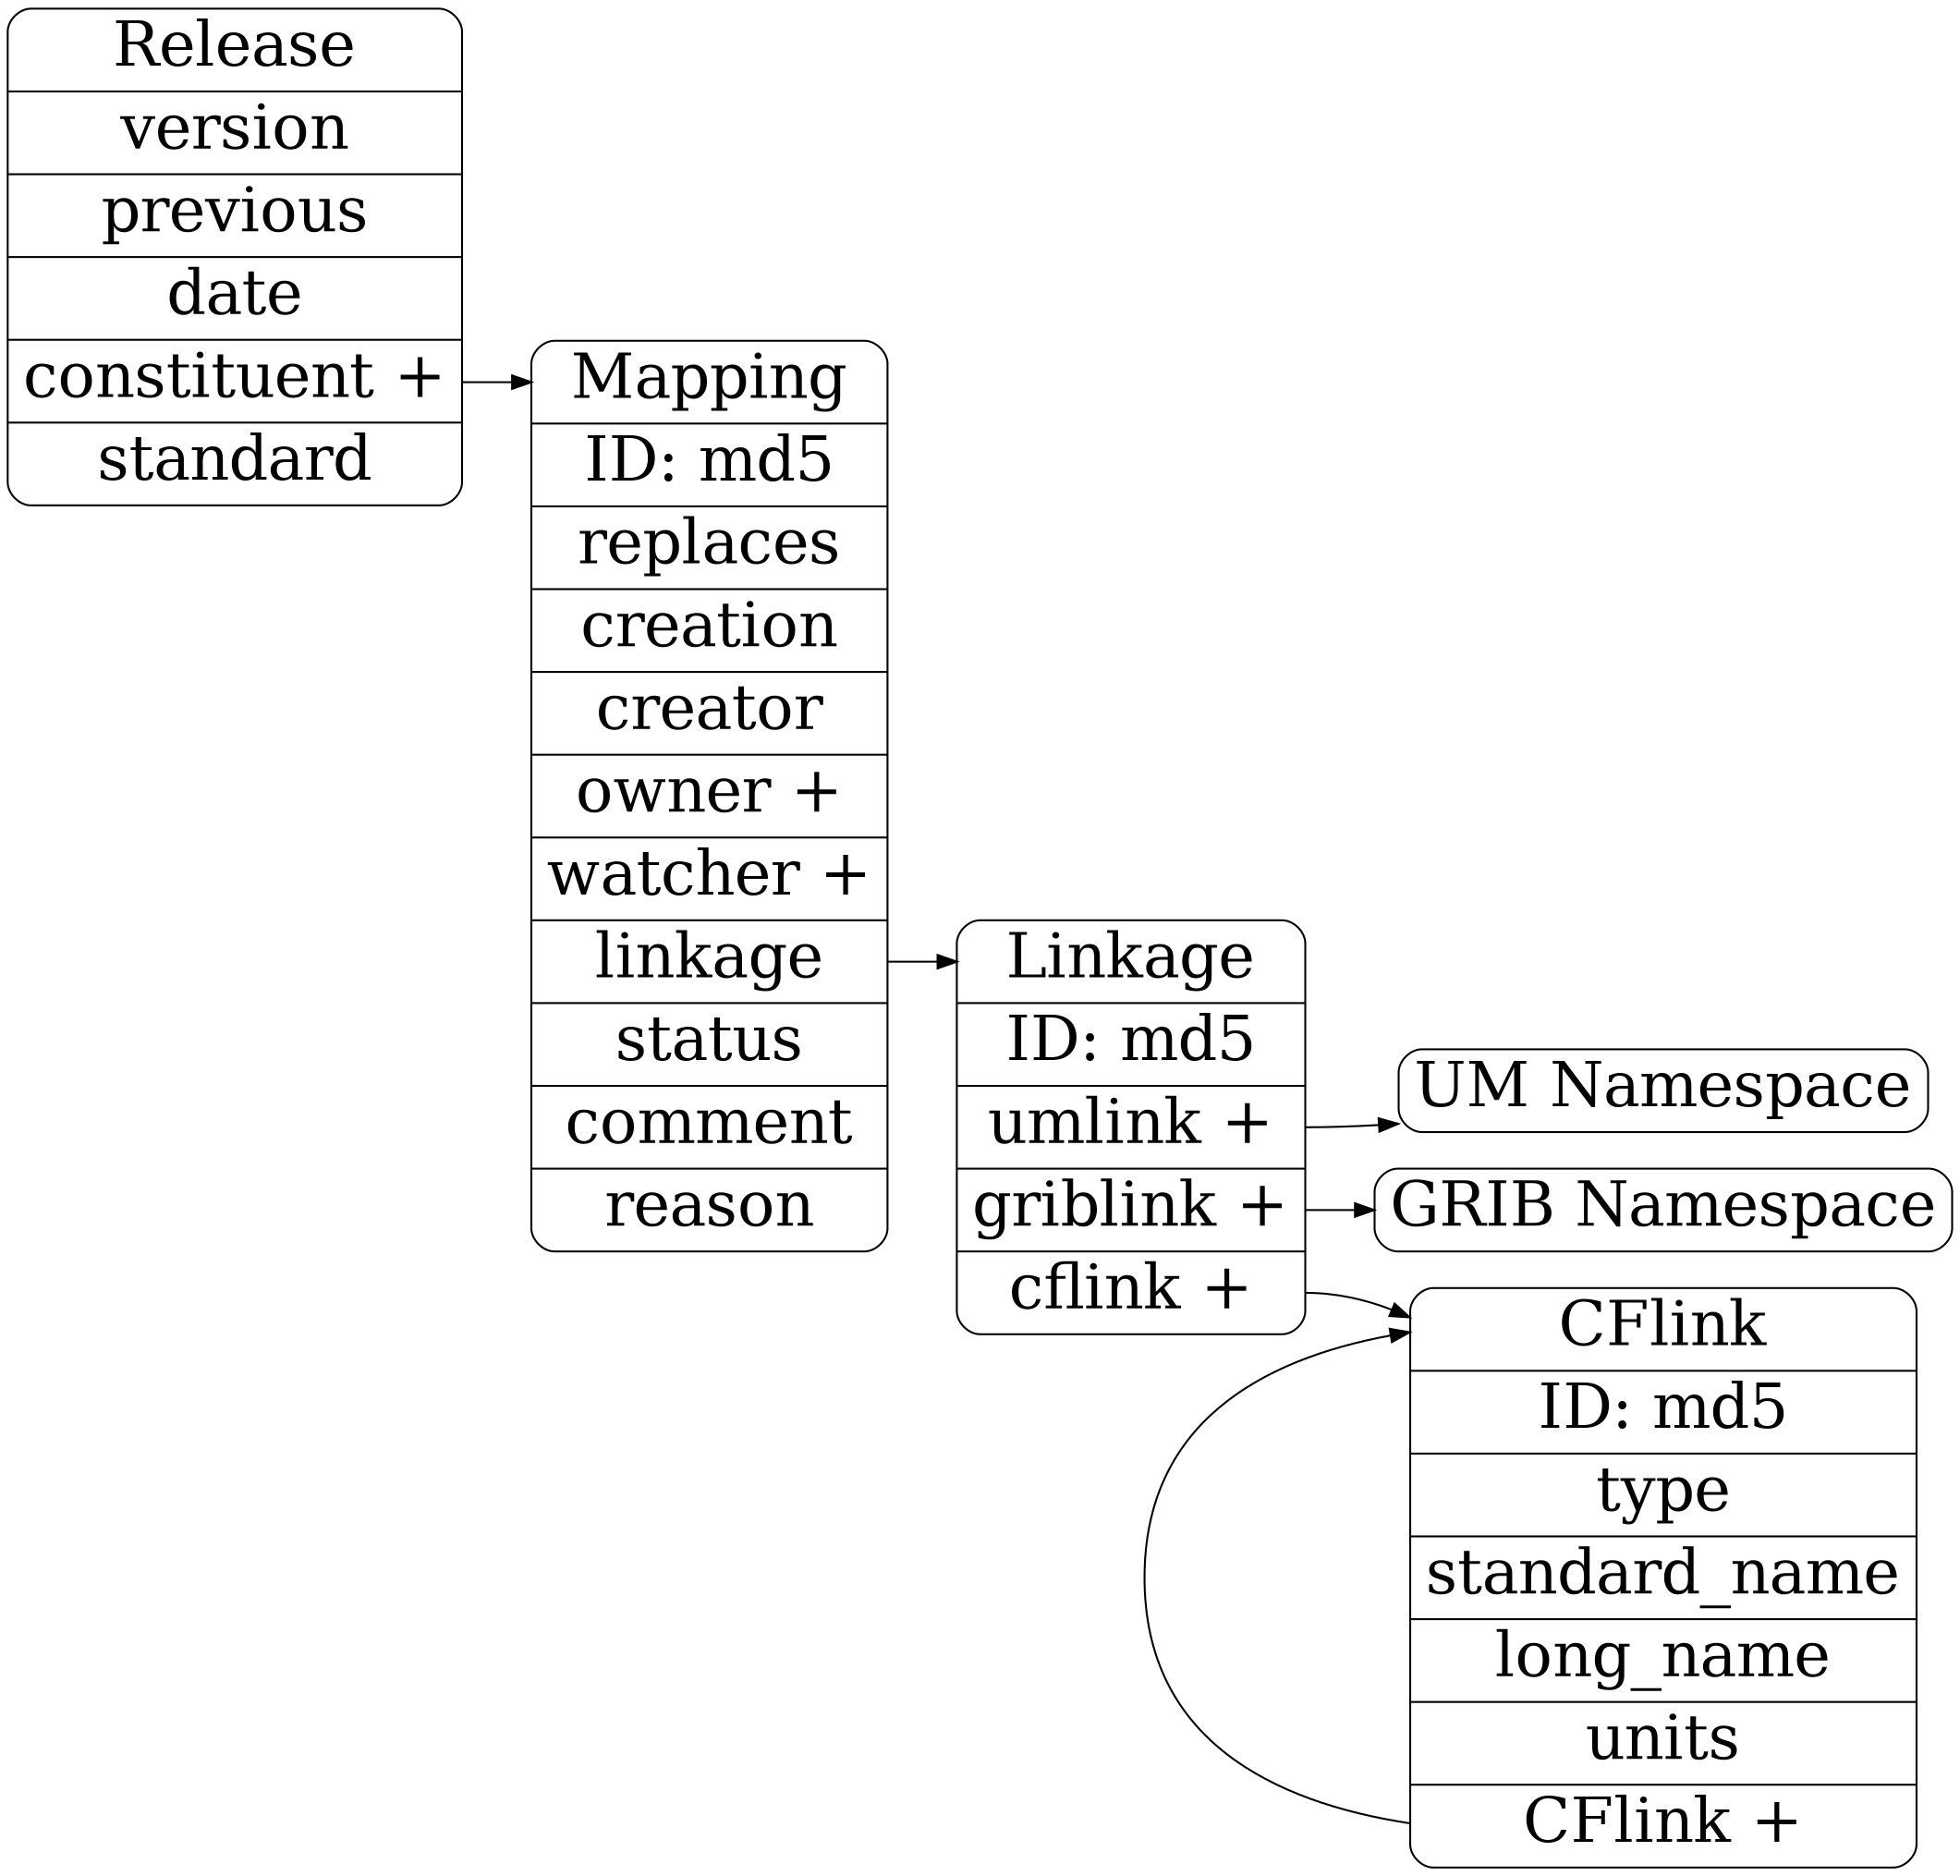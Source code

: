 digraph records {

## basic setup 

   	rankdir = LR;
        node [
        fontsize = 32,
        shape = Mrecord
        ];

        edge [
        fontsize = 24
        ];

## class definitions

   	cflink [
	label = "<title> CFlink |ID: md5 |<type>type |<sn>standard_name |<ln>long_name |<units>units|<cflink>CFlink + "
	];

        linkage [
	label = "<title> Linkage |ID: md5 |<umlink>umlink + |<griblink>griblink + |<cflink>cflink + "
	];

	mapping [
	label = "<title> Mapping |ID: md5 |replaces |creation |creator |owner + |watcher + |<plink>linkage |status |comment |reason "
	];

	release [
	label = "<title> Release |version|previous|date|<con>constituent + |standard"
	];


	um [
	label = "UM Namespace"
	];

	grib [
	label = "GRIB Namespace"
	];



## relations

	mapping:plink -> linkage:title;

	release:con -> mapping:title

	linkage:umlink -> um

	linkage:griblink -> grib

	linkage:cflink -> cflink

	cflink:cflink -> cflink:title 

}